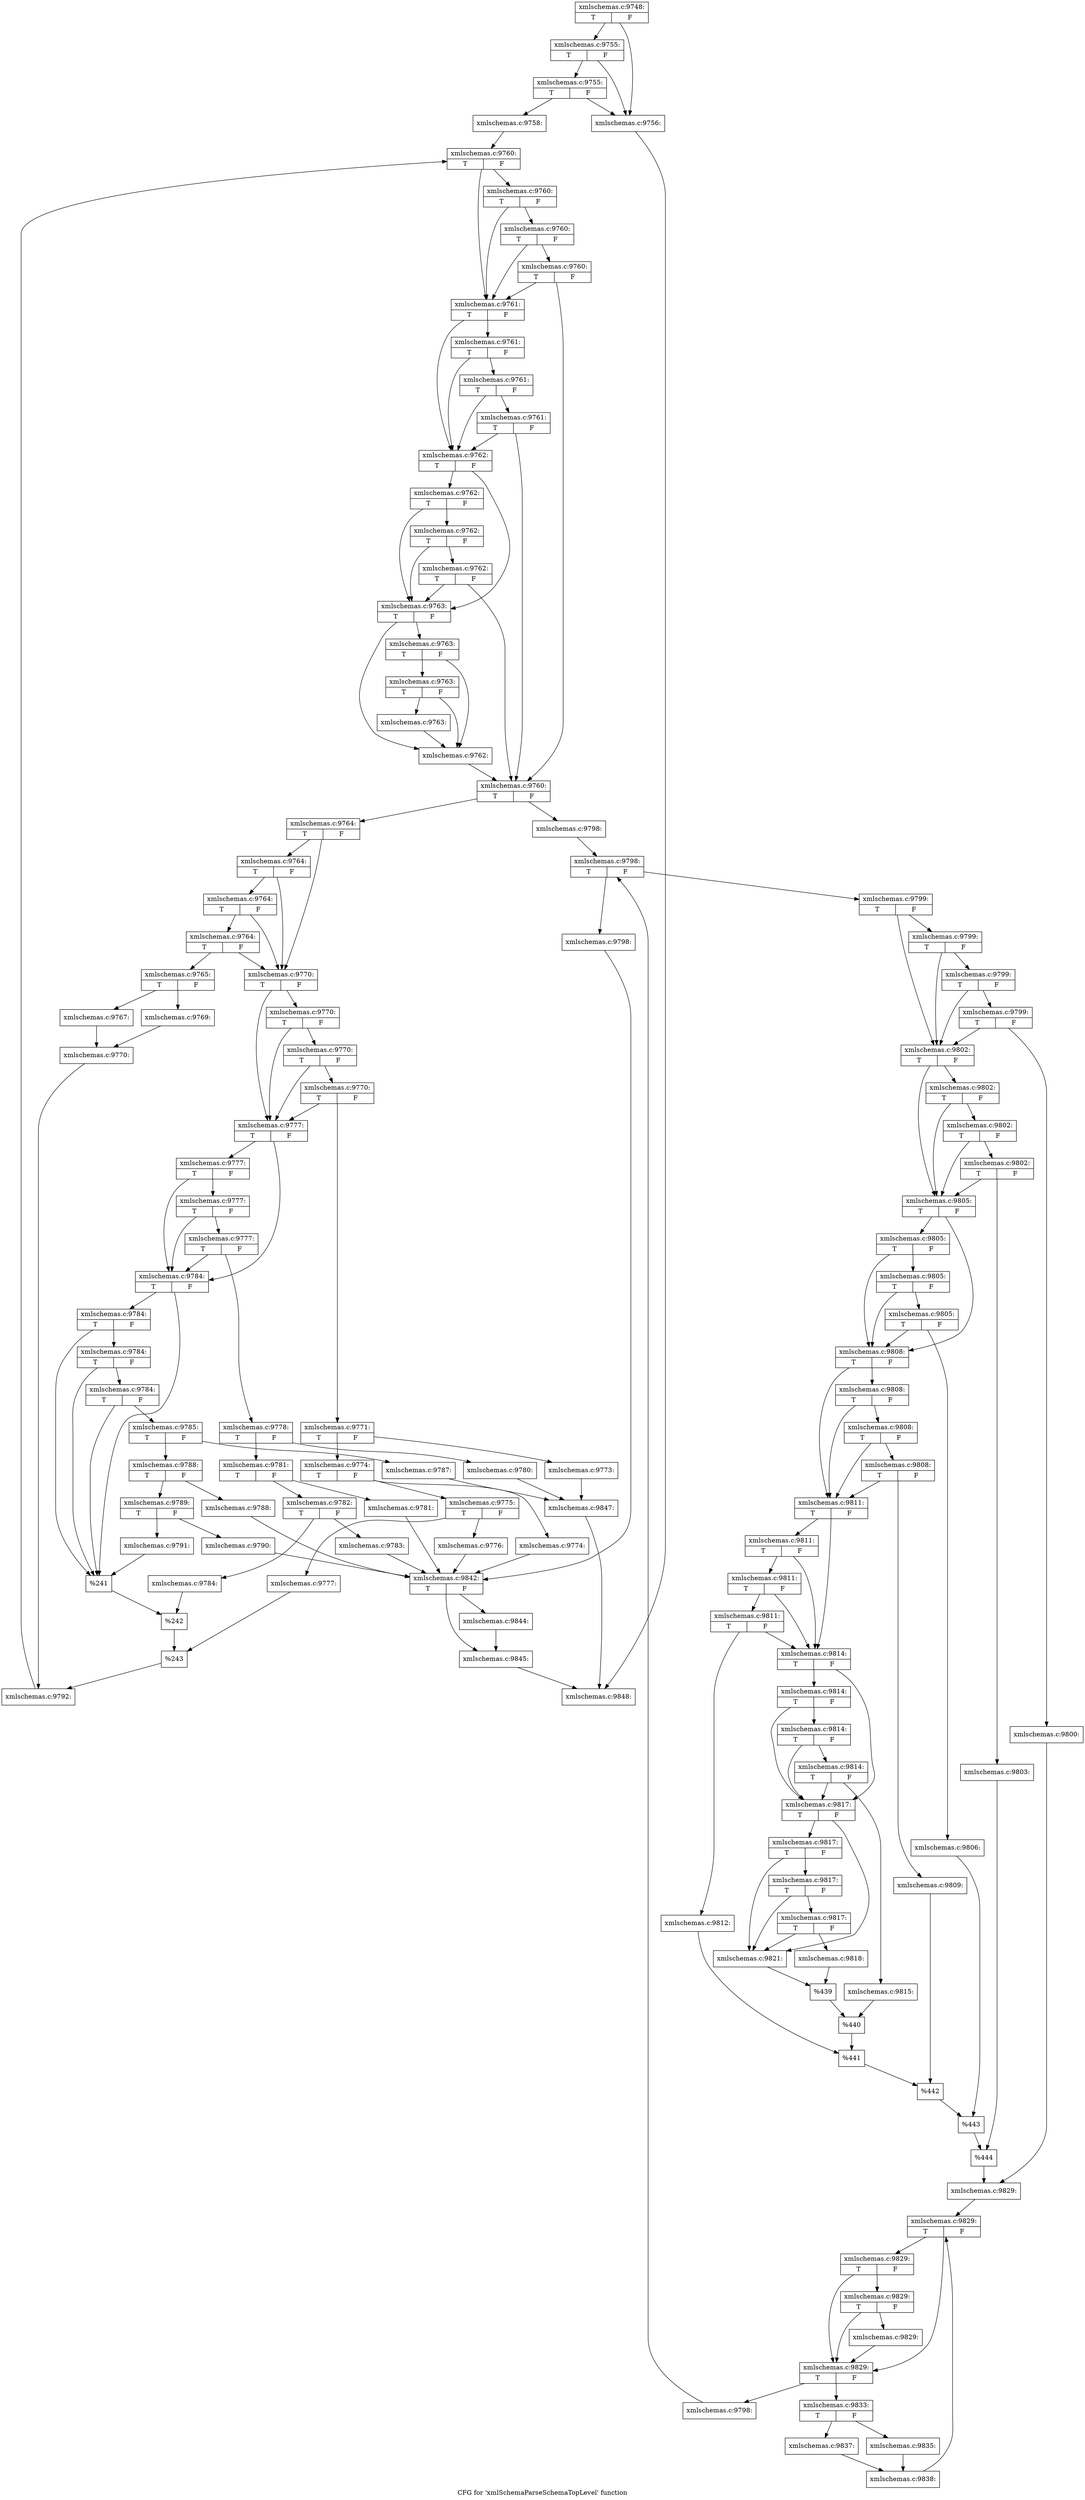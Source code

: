 digraph "CFG for 'xmlSchemaParseSchemaTopLevel' function" {
	label="CFG for 'xmlSchemaParseSchemaTopLevel' function";

	Node0x4cc7190 [shape=record,label="{xmlschemas.c:9748:|{<s0>T|<s1>F}}"];
	Node0x4cc7190 -> Node0x4cdba70;
	Node0x4cc7190 -> Node0x4cdbb90;
	Node0x4cdbb90 [shape=record,label="{xmlschemas.c:9755:|{<s0>T|<s1>F}}"];
	Node0x4cdbb90 -> Node0x4cdba70;
	Node0x4cdbb90 -> Node0x4cdbb10;
	Node0x4cdbb10 [shape=record,label="{xmlschemas.c:9755:|{<s0>T|<s1>F}}"];
	Node0x4cdbb10 -> Node0x4cdba70;
	Node0x4cdbb10 -> Node0x4cdbac0;
	Node0x4cdba70 [shape=record,label="{xmlschemas.c:9756:}"];
	Node0x4cdba70 -> Node0x4c7f4e0;
	Node0x4cdbac0 [shape=record,label="{xmlschemas.c:9758:}"];
	Node0x4cdbac0 -> Node0x4cdc850;
	Node0x4cdc850 [shape=record,label="{xmlschemas.c:9760:|{<s0>T|<s1>F}}"];
	Node0x4cdc850 -> Node0x4cdcd60;
	Node0x4cdc850 -> Node0x4cdcc10;
	Node0x4cdcd60 [shape=record,label="{xmlschemas.c:9760:|{<s0>T|<s1>F}}"];
	Node0x4cdcd60 -> Node0x4cdcd10;
	Node0x4cdcd60 -> Node0x4cdcc10;
	Node0x4cdcd10 [shape=record,label="{xmlschemas.c:9760:|{<s0>T|<s1>F}}"];
	Node0x4cdcd10 -> Node0x4cdcc90;
	Node0x4cdcd10 -> Node0x4cdcc10;
	Node0x4cdcc90 [shape=record,label="{xmlschemas.c:9760:|{<s0>T|<s1>F}}"];
	Node0x4cdcc90 -> Node0x4cdcaf0;
	Node0x4cdcc90 -> Node0x4cdcc10;
	Node0x4cdcc10 [shape=record,label="{xmlschemas.c:9761:|{<s0>T|<s1>F}}"];
	Node0x4cdcc10 -> Node0x4cdda80;
	Node0x4cdcc10 -> Node0x4cdcb90;
	Node0x4cdda80 [shape=record,label="{xmlschemas.c:9761:|{<s0>T|<s1>F}}"];
	Node0x4cdda80 -> Node0x4cdda30;
	Node0x4cdda80 -> Node0x4cdcb90;
	Node0x4cdda30 [shape=record,label="{xmlschemas.c:9761:|{<s0>T|<s1>F}}"];
	Node0x4cdda30 -> Node0x4cdd9b0;
	Node0x4cdda30 -> Node0x4cdcb90;
	Node0x4cdd9b0 [shape=record,label="{xmlschemas.c:9761:|{<s0>T|<s1>F}}"];
	Node0x4cdd9b0 -> Node0x4cdcaf0;
	Node0x4cdd9b0 -> Node0x4cdcb90;
	Node0x4cdcb90 [shape=record,label="{xmlschemas.c:9762:|{<s0>T|<s1>F}}"];
	Node0x4cdcb90 -> Node0x4cde870;
	Node0x4cdcb90 -> Node0x4cdcb40;
	Node0x4cde870 [shape=record,label="{xmlschemas.c:9762:|{<s0>T|<s1>F}}"];
	Node0x4cde870 -> Node0x4cde820;
	Node0x4cde870 -> Node0x4cdcb40;
	Node0x4cde820 [shape=record,label="{xmlschemas.c:9762:|{<s0>T|<s1>F}}"];
	Node0x4cde820 -> Node0x4cde7a0;
	Node0x4cde820 -> Node0x4cdcb40;
	Node0x4cde7a0 [shape=record,label="{xmlschemas.c:9762:|{<s0>T|<s1>F}}"];
	Node0x4cde7a0 -> Node0x4cdcaf0;
	Node0x4cde7a0 -> Node0x4cdcb40;
	Node0x4cdcb40 [shape=record,label="{xmlschemas.c:9763:|{<s0>T|<s1>F}}"];
	Node0x4cdcb40 -> Node0x4cdf7e0;
	Node0x4cdcb40 -> Node0x4cdf620;
	Node0x4cdf7e0 [shape=record,label="{xmlschemas.c:9763:|{<s0>T|<s1>F}}"];
	Node0x4cdf7e0 -> Node0x4cdf790;
	Node0x4cdf7e0 -> Node0x4cdf620;
	Node0x4cdf790 [shape=record,label="{xmlschemas.c:9763:|{<s0>T|<s1>F}}"];
	Node0x4cdf790 -> Node0x4cdf740;
	Node0x4cdf790 -> Node0x4cdf620;
	Node0x4cdf740 [shape=record,label="{xmlschemas.c:9763:}"];
	Node0x4cdf740 -> Node0x4cdf620;
	Node0x4cdf620 [shape=record,label="{xmlschemas.c:9762:}"];
	Node0x4cdf620 -> Node0x4cdcaf0;
	Node0x4cdcaf0 [shape=record,label="{xmlschemas.c:9760:|{<s0>T|<s1>F}}"];
	Node0x4cdcaf0 -> Node0x4ce0120;
	Node0x4cdcaf0 -> Node0x4cdca70;
	Node0x4ce0120 [shape=record,label="{xmlschemas.c:9764:|{<s0>T|<s1>F}}"];
	Node0x4ce0120 -> Node0x4ce0b60;
	Node0x4ce0120 -> Node0x4ce0a40;
	Node0x4ce0b60 [shape=record,label="{xmlschemas.c:9764:|{<s0>T|<s1>F}}"];
	Node0x4ce0b60 -> Node0x4ce0b10;
	Node0x4ce0b60 -> Node0x4ce0a40;
	Node0x4ce0b10 [shape=record,label="{xmlschemas.c:9764:|{<s0>T|<s1>F}}"];
	Node0x4ce0b10 -> Node0x4ce0a90;
	Node0x4ce0b10 -> Node0x4ce0a40;
	Node0x4ce0a90 [shape=record,label="{xmlschemas.c:9764:|{<s0>T|<s1>F}}"];
	Node0x4ce0a90 -> Node0x4ce09a0;
	Node0x4ce0a90 -> Node0x4ce0a40;
	Node0x4ce09a0 [shape=record,label="{xmlschemas.c:9765:|{<s0>T|<s1>F}}"];
	Node0x4ce09a0 -> Node0x4ce2080;
	Node0x4ce09a0 -> Node0x4ce2360;
	Node0x4ce2080 [shape=record,label="{xmlschemas.c:9767:}"];
	Node0x4ce2080 -> Node0x4ce23b0;
	Node0x4ce2360 [shape=record,label="{xmlschemas.c:9769:}"];
	Node0x4ce2360 -> Node0x4ce23b0;
	Node0x4ce23b0 [shape=record,label="{xmlschemas.c:9770:}"];
	Node0x4ce23b0 -> Node0x4ce09f0;
	Node0x4ce0a40 [shape=record,label="{xmlschemas.c:9770:|{<s0>T|<s1>F}}"];
	Node0x4ce0a40 -> Node0x4ce2df0;
	Node0x4ce0a40 -> Node0x4ce2cd0;
	Node0x4ce2df0 [shape=record,label="{xmlschemas.c:9770:|{<s0>T|<s1>F}}"];
	Node0x4ce2df0 -> Node0x4ce2da0;
	Node0x4ce2df0 -> Node0x4ce2cd0;
	Node0x4ce2da0 [shape=record,label="{xmlschemas.c:9770:|{<s0>T|<s1>F}}"];
	Node0x4ce2da0 -> Node0x4ce2d20;
	Node0x4ce2da0 -> Node0x4ce2cd0;
	Node0x4ce2d20 [shape=record,label="{xmlschemas.c:9770:|{<s0>T|<s1>F}}"];
	Node0x4ce2d20 -> Node0x4ce2c30;
	Node0x4ce2d20 -> Node0x4ce2cd0;
	Node0x4ce2c30 [shape=record,label="{xmlschemas.c:9771:|{<s0>T|<s1>F}}"];
	Node0x4ce2c30 -> Node0x4ce4300;
	Node0x4ce2c30 -> Node0x4ce42b0;
	Node0x4ce4300 [shape=record,label="{xmlschemas.c:9773:}"];
	Node0x4ce4300 -> Node0x4ce45d0;
	Node0x4ce42b0 [shape=record,label="{xmlschemas.c:9774:|{<s0>T|<s1>F}}"];
	Node0x4ce42b0 -> Node0x4ce0170;
	Node0x4ce42b0 -> Node0x4ce1b40;
	Node0x4ce0170 [shape=record,label="{xmlschemas.c:9774:}"];
	Node0x4ce0170 -> Node0x4ce1fe0;
	Node0x4ce1b40 [shape=record,label="{xmlschemas.c:9775:|{<s0>T|<s1>F}}"];
	Node0x4ce1b40 -> Node0x4ce41a0;
	Node0x4ce1b40 -> Node0x4ce3e50;
	Node0x4ce41a0 [shape=record,label="{xmlschemas.c:9776:}"];
	Node0x4ce41a0 -> Node0x4ce1fe0;
	Node0x4ce3e50 [shape=record,label="{xmlschemas.c:9777:}"];
	Node0x4ce3e50 -> Node0x4ce2c80;
	Node0x4ce2cd0 [shape=record,label="{xmlschemas.c:9777:|{<s0>T|<s1>F}}"];
	Node0x4ce2cd0 -> Node0x4ce5400;
	Node0x4ce2cd0 -> Node0x4ce52e0;
	Node0x4ce5400 [shape=record,label="{xmlschemas.c:9777:|{<s0>T|<s1>F}}"];
	Node0x4ce5400 -> Node0x4ce53b0;
	Node0x4ce5400 -> Node0x4ce52e0;
	Node0x4ce53b0 [shape=record,label="{xmlschemas.c:9777:|{<s0>T|<s1>F}}"];
	Node0x4ce53b0 -> Node0x4ce5330;
	Node0x4ce53b0 -> Node0x4ce52e0;
	Node0x4ce5330 [shape=record,label="{xmlschemas.c:9777:|{<s0>T|<s1>F}}"];
	Node0x4ce5330 -> Node0x4ce5240;
	Node0x4ce5330 -> Node0x4ce52e0;
	Node0x4ce5240 [shape=record,label="{xmlschemas.c:9778:|{<s0>T|<s1>F}}"];
	Node0x4ce5240 -> Node0x4ce4090;
	Node0x4ce5240 -> Node0x4ce6b60;
	Node0x4ce4090 [shape=record,label="{xmlschemas.c:9780:}"];
	Node0x4ce4090 -> Node0x4ce45d0;
	Node0x4ce6b60 [shape=record,label="{xmlschemas.c:9781:|{<s0>T|<s1>F}}"];
	Node0x4ce6b60 -> Node0x4ce6e90;
	Node0x4ce6b60 -> Node0x4ce72b0;
	Node0x4ce6e90 [shape=record,label="{xmlschemas.c:9781:}"];
	Node0x4ce6e90 -> Node0x4ce1fe0;
	Node0x4ce72b0 [shape=record,label="{xmlschemas.c:9782:|{<s0>T|<s1>F}}"];
	Node0x4ce72b0 -> Node0x4ce75d0;
	Node0x4ce72b0 -> Node0x4ce7620;
	Node0x4ce75d0 [shape=record,label="{xmlschemas.c:9783:}"];
	Node0x4ce75d0 -> Node0x4ce1fe0;
	Node0x4ce7620 [shape=record,label="{xmlschemas.c:9784:}"];
	Node0x4ce7620 -> Node0x4ce5290;
	Node0x4ce52e0 [shape=record,label="{xmlschemas.c:9784:|{<s0>T|<s1>F}}"];
	Node0x4ce52e0 -> Node0x4ce7ba0;
	Node0x4ce52e0 -> Node0x4ce7a80;
	Node0x4ce7ba0 [shape=record,label="{xmlschemas.c:9784:|{<s0>T|<s1>F}}"];
	Node0x4ce7ba0 -> Node0x4ce7b50;
	Node0x4ce7ba0 -> Node0x4ce7a80;
	Node0x4ce7b50 [shape=record,label="{xmlschemas.c:9784:|{<s0>T|<s1>F}}"];
	Node0x4ce7b50 -> Node0x4ce7ad0;
	Node0x4ce7b50 -> Node0x4ce7a80;
	Node0x4ce7ad0 [shape=record,label="{xmlschemas.c:9784:|{<s0>T|<s1>F}}"];
	Node0x4ce7ad0 -> Node0x4ce7a30;
	Node0x4ce7ad0 -> Node0x4ce7a80;
	Node0x4ce7a30 [shape=record,label="{xmlschemas.c:9785:|{<s0>T|<s1>F}}"];
	Node0x4ce7a30 -> Node0x4ce8e40;
	Node0x4ce7a30 -> Node0x4ce9130;
	Node0x4ce8e40 [shape=record,label="{xmlschemas.c:9787:}"];
	Node0x4ce8e40 -> Node0x4ce45d0;
	Node0x4ce9130 [shape=record,label="{xmlschemas.c:9788:|{<s0>T|<s1>F}}"];
	Node0x4ce9130 -> Node0x4ce90e0;
	Node0x4ce9130 -> Node0x4ce94f0;
	Node0x4ce90e0 [shape=record,label="{xmlschemas.c:9788:}"];
	Node0x4ce90e0 -> Node0x4ce1fe0;
	Node0x4ce94f0 [shape=record,label="{xmlschemas.c:9789:|{<s0>T|<s1>F}}"];
	Node0x4ce94f0 -> Node0x4ce9810;
	Node0x4ce94f0 -> Node0x4ce9860;
	Node0x4ce9810 [shape=record,label="{xmlschemas.c:9790:}"];
	Node0x4ce9810 -> Node0x4ce1fe0;
	Node0x4ce9860 [shape=record,label="{xmlschemas.c:9791:}"];
	Node0x4ce9860 -> Node0x4ce7a80;
	Node0x4ce7a80 [shape=record,label="{%241}"];
	Node0x4ce7a80 -> Node0x4ce5290;
	Node0x4ce5290 [shape=record,label="{%242}"];
	Node0x4ce5290 -> Node0x4ce2c80;
	Node0x4ce2c80 [shape=record,label="{%243}"];
	Node0x4ce2c80 -> Node0x4ce09f0;
	Node0x4ce09f0 [shape=record,label="{xmlschemas.c:9792:}"];
	Node0x4ce09f0 -> Node0x4cdc850;
	Node0x4cdca70 [shape=record,label="{xmlschemas.c:9798:}"];
	Node0x4cdca70 -> Node0x4cea090;
	Node0x4cea090 [shape=record,label="{xmlschemas.c:9798:|{<s0>T|<s1>F}}"];
	Node0x4cea090 -> Node0x4cea440;
	Node0x4cea090 -> Node0x4cea270;
	Node0x4cea440 [shape=record,label="{xmlschemas.c:9799:|{<s0>T|<s1>F}}"];
	Node0x4cea440 -> Node0x4cea740;
	Node0x4cea440 -> Node0x4cea620;
	Node0x4cea740 [shape=record,label="{xmlschemas.c:9799:|{<s0>T|<s1>F}}"];
	Node0x4cea740 -> Node0x4cea6f0;
	Node0x4cea740 -> Node0x4cea620;
	Node0x4cea6f0 [shape=record,label="{xmlschemas.c:9799:|{<s0>T|<s1>F}}"];
	Node0x4cea6f0 -> Node0x4cea670;
	Node0x4cea6f0 -> Node0x4cea620;
	Node0x4cea670 [shape=record,label="{xmlschemas.c:9799:|{<s0>T|<s1>F}}"];
	Node0x4cea670 -> Node0x4cea580;
	Node0x4cea670 -> Node0x4cea620;
	Node0x4cea580 [shape=record,label="{xmlschemas.c:9800:}"];
	Node0x4cea580 -> Node0x4cea5d0;
	Node0x4cea620 [shape=record,label="{xmlschemas.c:9802:|{<s0>T|<s1>F}}"];
	Node0x4cea620 -> Node0x4cec100;
	Node0x4cea620 -> Node0x4cec010;
	Node0x4cec100 [shape=record,label="{xmlschemas.c:9802:|{<s0>T|<s1>F}}"];
	Node0x4cec100 -> Node0x4cec0b0;
	Node0x4cec100 -> Node0x4cec010;
	Node0x4cec0b0 [shape=record,label="{xmlschemas.c:9802:|{<s0>T|<s1>F}}"];
	Node0x4cec0b0 -> Node0x4cec060;
	Node0x4cec0b0 -> Node0x4cec010;
	Node0x4cec060 [shape=record,label="{xmlschemas.c:9802:|{<s0>T|<s1>F}}"];
	Node0x4cec060 -> Node0x4ceb8c0;
	Node0x4cec060 -> Node0x4cec010;
	Node0x4ceb8c0 [shape=record,label="{xmlschemas.c:9803:}"];
	Node0x4ceb8c0 -> Node0x4cebbf0;
	Node0x4cec010 [shape=record,label="{xmlschemas.c:9805:|{<s0>T|<s1>F}}"];
	Node0x4cec010 -> Node0x4ced770;
	Node0x4cec010 -> Node0x4ced360;
	Node0x4ced770 [shape=record,label="{xmlschemas.c:9805:|{<s0>T|<s1>F}}"];
	Node0x4ced770 -> Node0x4ced720;
	Node0x4ced770 -> Node0x4ced360;
	Node0x4ced720 [shape=record,label="{xmlschemas.c:9805:|{<s0>T|<s1>F}}"];
	Node0x4ced720 -> Node0x4ced310;
	Node0x4ced720 -> Node0x4ced360;
	Node0x4ced310 [shape=record,label="{xmlschemas.c:9805:|{<s0>T|<s1>F}}"];
	Node0x4ced310 -> Node0x45ffaf0;
	Node0x4ced310 -> Node0x4ced360;
	Node0x45ffaf0 [shape=record,label="{xmlschemas.c:9806:}"];
	Node0x45ffaf0 -> Node0x4ced0b0;
	Node0x4ced360 [shape=record,label="{xmlschemas.c:9808:|{<s0>T|<s1>F}}"];
	Node0x4ced360 -> Node0x4ceefa0;
	Node0x4ced360 -> Node0x4ceead0;
	Node0x4ceefa0 [shape=record,label="{xmlschemas.c:9808:|{<s0>T|<s1>F}}"];
	Node0x4ceefa0 -> Node0x4ceef50;
	Node0x4ceefa0 -> Node0x4ceead0;
	Node0x4ceef50 [shape=record,label="{xmlschemas.c:9808:|{<s0>T|<s1>F}}"];
	Node0x4ceef50 -> Node0x4ceef00;
	Node0x4ceef50 -> Node0x4ceead0;
	Node0x4ceef00 [shape=record,label="{xmlschemas.c:9808:|{<s0>T|<s1>F}}"];
	Node0x4ceef00 -> Node0x4cee870;
	Node0x4ceef00 -> Node0x4ceead0;
	Node0x4cee870 [shape=record,label="{xmlschemas.c:9809:}"];
	Node0x4cee870 -> Node0x4ceeb20;
	Node0x4ceead0 [shape=record,label="{xmlschemas.c:9811:|{<s0>T|<s1>F}}"];
	Node0x4ceead0 -> Node0x4cf07e0;
	Node0x4ceead0 -> Node0x4cf06f0;
	Node0x4cf07e0 [shape=record,label="{xmlschemas.c:9811:|{<s0>T|<s1>F}}"];
	Node0x4cf07e0 -> Node0x4cf0790;
	Node0x4cf07e0 -> Node0x4cf06f0;
	Node0x4cf0790 [shape=record,label="{xmlschemas.c:9811:|{<s0>T|<s1>F}}"];
	Node0x4cf0790 -> Node0x4cf0740;
	Node0x4cf0790 -> Node0x4cf06f0;
	Node0x4cf0740 [shape=record,label="{xmlschemas.c:9811:|{<s0>T|<s1>F}}"];
	Node0x4cf0740 -> Node0x4cf0060;
	Node0x4cf0740 -> Node0x4cf06f0;
	Node0x4cf0060 [shape=record,label="{xmlschemas.c:9812:}"];
	Node0x4cf0060 -> Node0x4cf06a0;
	Node0x4cf06f0 [shape=record,label="{xmlschemas.c:9814:|{<s0>T|<s1>F}}"];
	Node0x4cf06f0 -> Node0x4cf2040;
	Node0x4cf06f0 -> Node0x4cf1f50;
	Node0x4cf2040 [shape=record,label="{xmlschemas.c:9814:|{<s0>T|<s1>F}}"];
	Node0x4cf2040 -> Node0x4cf1ff0;
	Node0x4cf2040 -> Node0x4cf1f50;
	Node0x4cf1ff0 [shape=record,label="{xmlschemas.c:9814:|{<s0>T|<s1>F}}"];
	Node0x4cf1ff0 -> Node0x4cf1fa0;
	Node0x4cf1ff0 -> Node0x4cf1f50;
	Node0x4cf1fa0 [shape=record,label="{xmlschemas.c:9814:|{<s0>T|<s1>F}}"];
	Node0x4cf1fa0 -> Node0x4cf1840;
	Node0x4cf1fa0 -> Node0x4cf1f50;
	Node0x4cf1840 [shape=record,label="{xmlschemas.c:9815:}"];
	Node0x4cf1840 -> Node0x4cebba0;
	Node0x4cf1f50 [shape=record,label="{xmlschemas.c:9817:|{<s0>T|<s1>F}}"];
	Node0x4cf1f50 -> Node0x4cf3770;
	Node0x4cf1f50 -> Node0x4cf3680;
	Node0x4cf3770 [shape=record,label="{xmlschemas.c:9817:|{<s0>T|<s1>F}}"];
	Node0x4cf3770 -> Node0x4cf3720;
	Node0x4cf3770 -> Node0x4cf3680;
	Node0x4cf3720 [shape=record,label="{xmlschemas.c:9817:|{<s0>T|<s1>F}}"];
	Node0x4cf3720 -> Node0x4cf36d0;
	Node0x4cf3720 -> Node0x4cf3680;
	Node0x4cf36d0 [shape=record,label="{xmlschemas.c:9817:|{<s0>T|<s1>F}}"];
	Node0x4cf36d0 -> Node0x4cf3070;
	Node0x4cf36d0 -> Node0x4cf3680;
	Node0x4cf3070 [shape=record,label="{xmlschemas.c:9818:}"];
	Node0x4cf3070 -> Node0x4cf3630;
	Node0x4cf3680 [shape=record,label="{xmlschemas.c:9821:}"];
	Node0x4cf3680 -> Node0x4cf3630;
	Node0x4cf3630 [shape=record,label="{%439}"];
	Node0x4cf3630 -> Node0x4cebba0;
	Node0x4cebba0 [shape=record,label="{%440}"];
	Node0x4cebba0 -> Node0x4cf06a0;
	Node0x4cf06a0 [shape=record,label="{%441}"];
	Node0x4cf06a0 -> Node0x4ceeb20;
	Node0x4ceeb20 [shape=record,label="{%442}"];
	Node0x4ceeb20 -> Node0x4ced0b0;
	Node0x4ced0b0 [shape=record,label="{%443}"];
	Node0x4ced0b0 -> Node0x4cebbf0;
	Node0x4cebbf0 [shape=record,label="{%444}"];
	Node0x4cebbf0 -> Node0x4cea5d0;
	Node0x4cea5d0 [shape=record,label="{xmlschemas.c:9829:}"];
	Node0x4cea5d0 -> Node0x4cf4800;
	Node0x4cf4800 [shape=record,label="{xmlschemas.c:9829:|{<s0>T|<s1>F}}"];
	Node0x4cf4800 -> Node0x4cf5dd0;
	Node0x4cf4800 -> Node0x4cf5ce0;
	Node0x4cf5dd0 [shape=record,label="{xmlschemas.c:9829:|{<s0>T|<s1>F}}"];
	Node0x4cf5dd0 -> Node0x4cf5d80;
	Node0x4cf5dd0 -> Node0x4cf5ce0;
	Node0x4cf5d80 [shape=record,label="{xmlschemas.c:9829:|{<s0>T|<s1>F}}"];
	Node0x4cf5d80 -> Node0x4cf5d30;
	Node0x4cf5d80 -> Node0x4cf5ce0;
	Node0x4cf5d30 [shape=record,label="{xmlschemas.c:9829:}"];
	Node0x4cf5d30 -> Node0x4cf5ce0;
	Node0x4cf5ce0 [shape=record,label="{xmlschemas.c:9829:|{<s0>T|<s1>F}}"];
	Node0x4cf5ce0 -> Node0x4cf64a0;
	Node0x4cf5ce0 -> Node0x4cf5c90;
	Node0x4cf64a0 [shape=record,label="{xmlschemas.c:9833:|{<s0>T|<s1>F}}"];
	Node0x4cf64a0 -> Node0x4cf6e40;
	Node0x4cf64a0 -> Node0x4cf6ee0;
	Node0x4cf6e40 [shape=record,label="{xmlschemas.c:9835:}"];
	Node0x4cf6e40 -> Node0x4cf6e90;
	Node0x4cf6ee0 [shape=record,label="{xmlschemas.c:9837:}"];
	Node0x4cf6ee0 -> Node0x4cf6e90;
	Node0x4cf6e90 [shape=record,label="{xmlschemas.c:9838:}"];
	Node0x4cf6e90 -> Node0x4cf4800;
	Node0x4cf5c90 [shape=record,label="{xmlschemas.c:9798:}"];
	Node0x4cf5c90 -> Node0x4cea090;
	Node0x4cea270 [shape=record,label="{xmlschemas.c:9798:}"];
	Node0x4cea270 -> Node0x4ce1fe0;
	Node0x4ce1fe0 [shape=record,label="{xmlschemas.c:9842:|{<s0>T|<s1>F}}"];
	Node0x4ce1fe0 -> Node0x4cf7e00;
	Node0x4ce1fe0 -> Node0x4cf7e50;
	Node0x4cf7e00 [shape=record,label="{xmlschemas.c:9844:}"];
	Node0x4cf7e00 -> Node0x4cf7e50;
	Node0x4cf7e50 [shape=record,label="{xmlschemas.c:9845:}"];
	Node0x4cf7e50 -> Node0x4c7f4e0;
	Node0x4ce45d0 [shape=record,label="{xmlschemas.c:9847:}"];
	Node0x4ce45d0 -> Node0x4c7f4e0;
	Node0x4c7f4e0 [shape=record,label="{xmlschemas.c:9848:}"];
}
